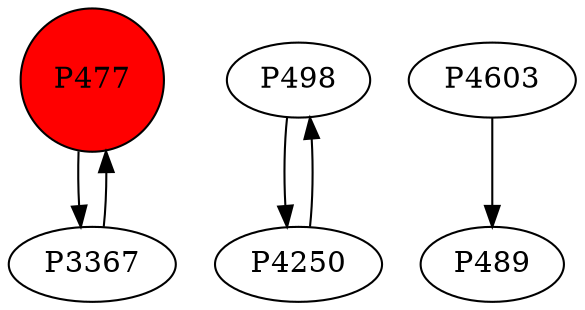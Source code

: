 digraph {
	P477 -> P3367
	P498 -> P4250
	P4603 -> P489
	P4250 -> P498
	P3367 -> P477
	P477 [shape=circle]
	P477 [style=filled]
	P477 [fillcolor=red]
}